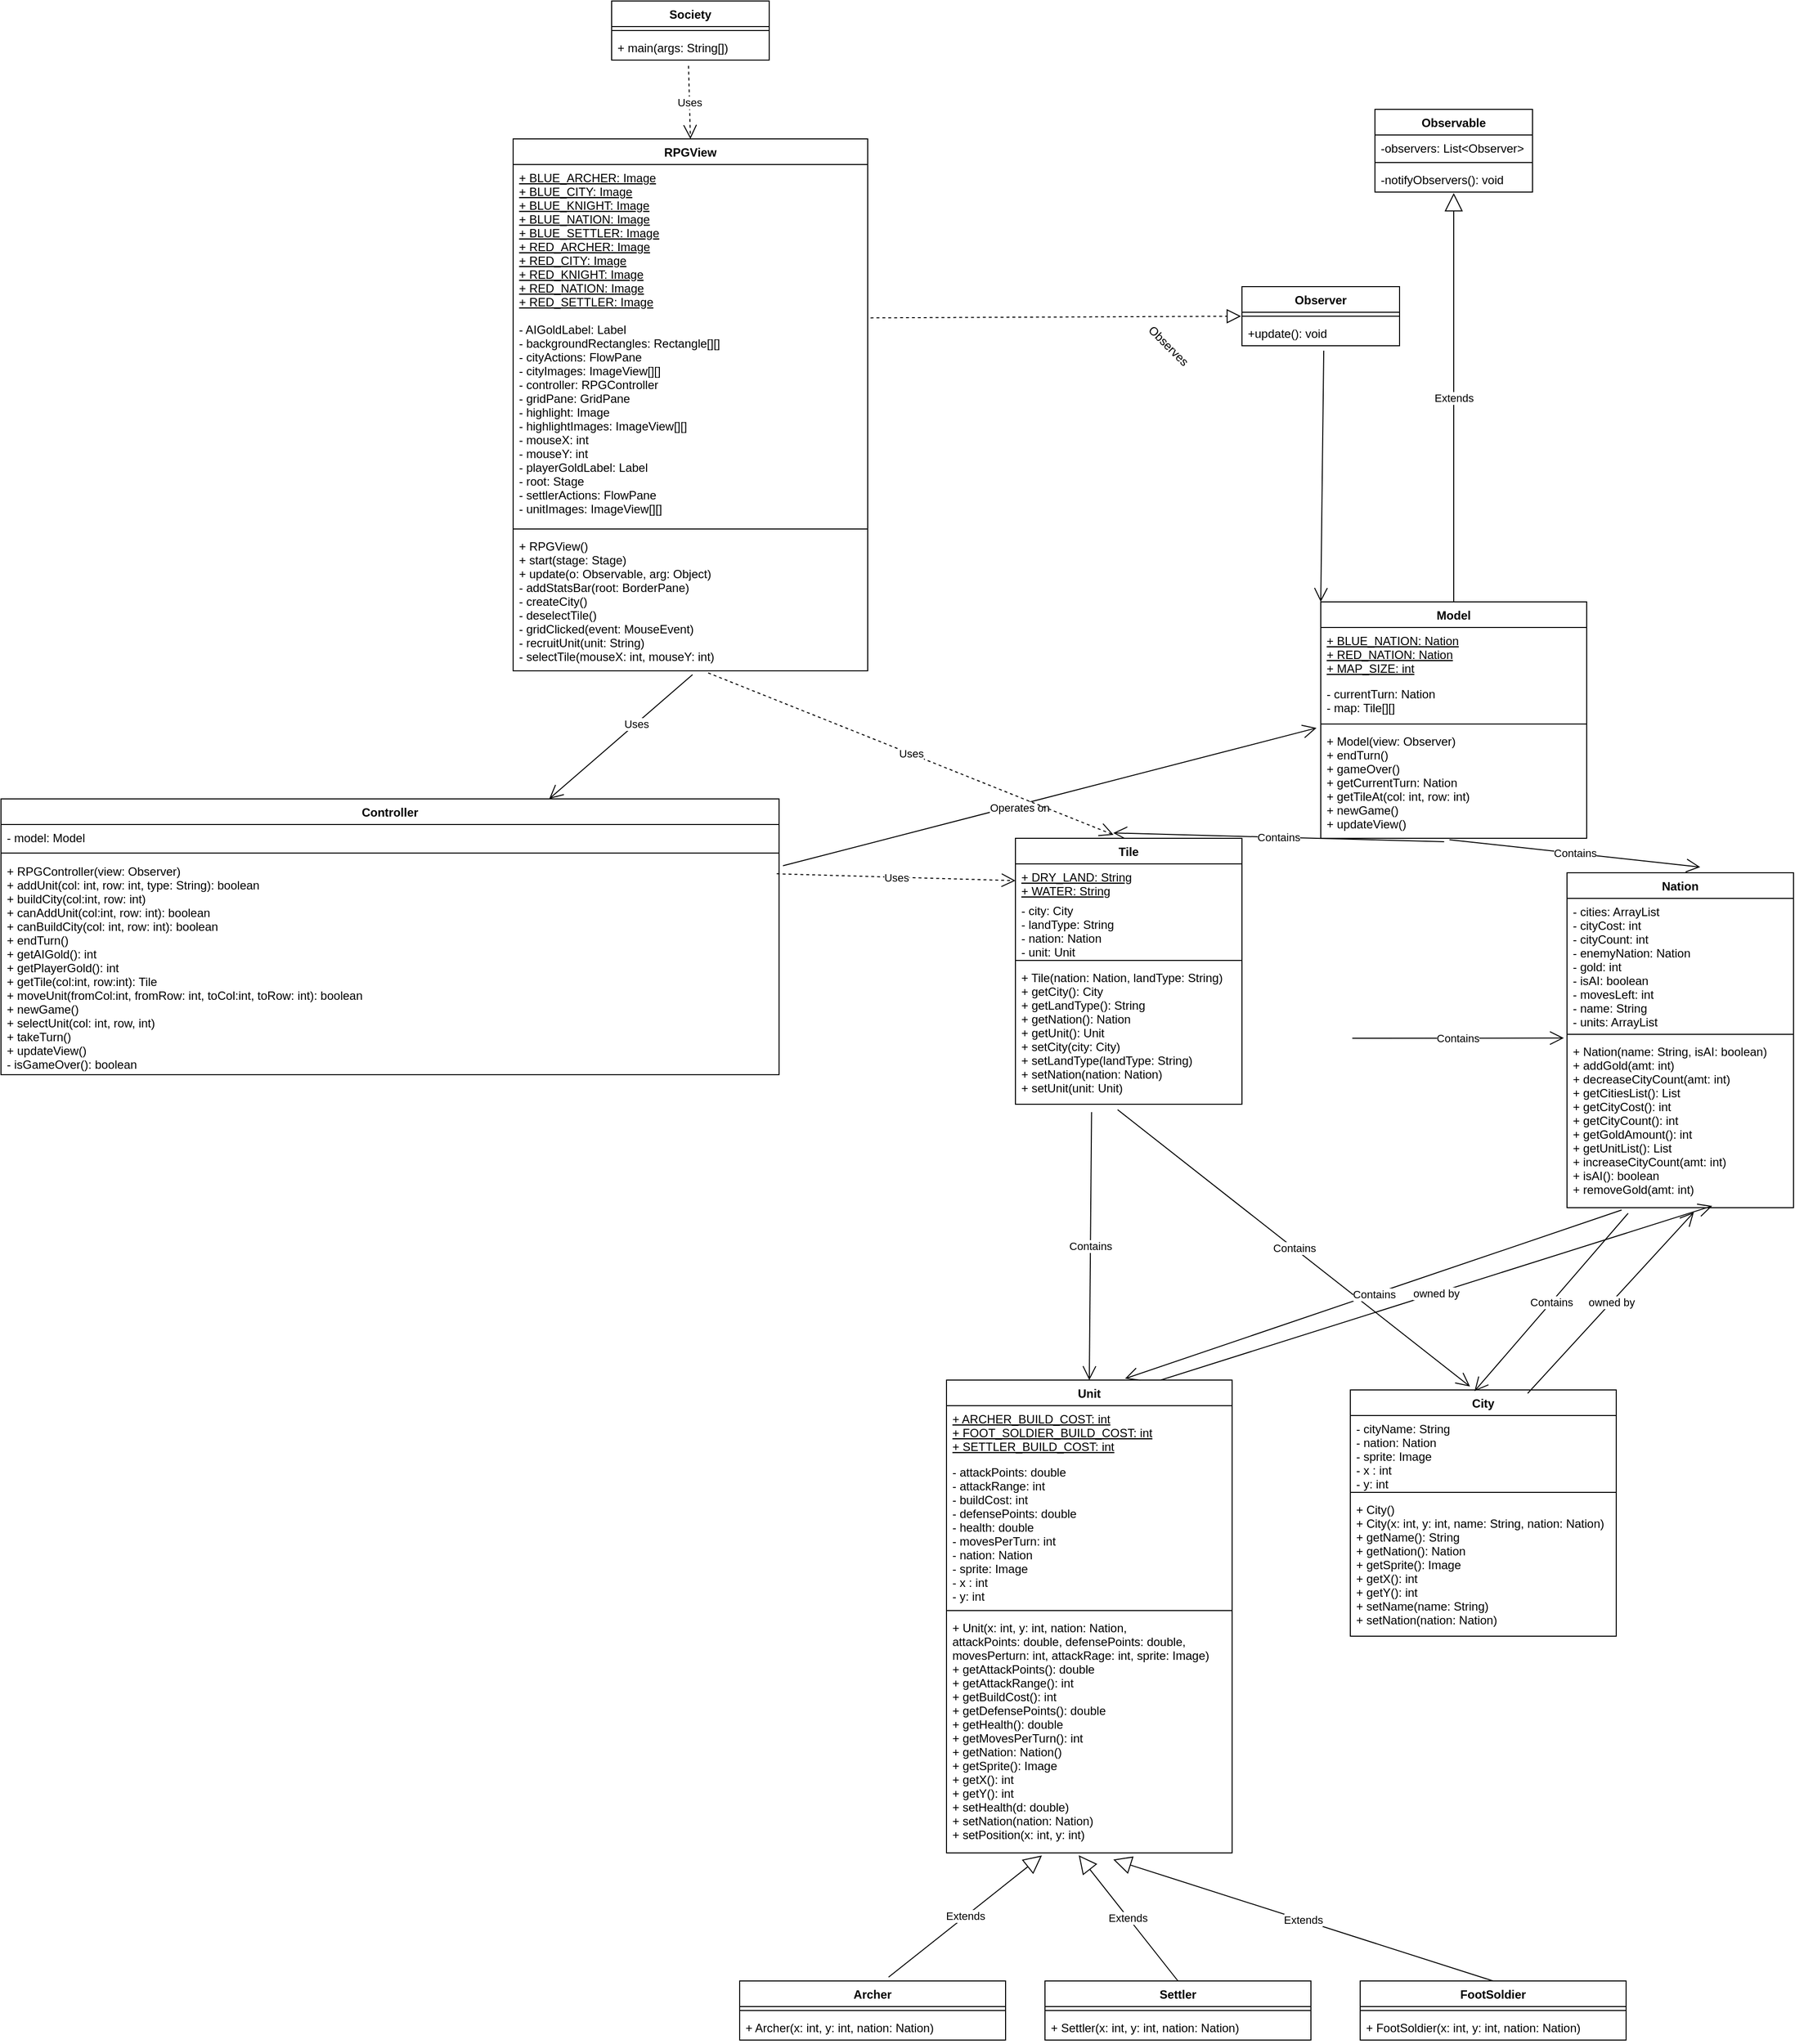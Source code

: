 <mxfile version="14.6.10" type="device"><diagram id="VY-Y3HeXLUo7Mwaibiqn" name="Page-1"><mxGraphModel dx="2128" dy="548" grid="1" gridSize="10" guides="1" tooltips="1" connect="1" arrows="1" fold="1" page="1" pageScale="1" pageWidth="850" pageHeight="1100" math="0" shadow="0"><root><mxCell id="0"/><mxCell id="1" parent="0"/><mxCell id="vVn2Z1NEhVtVBiJqzR3T-21" value="Society" style="swimlane;fontStyle=1;align=center;verticalAlign=top;childLayout=stackLayout;horizontal=1;startSize=26;horizontalStack=0;resizeParent=1;resizeParentMax=0;resizeLast=0;collapsible=1;marginBottom=0;" parent="1" vertex="1"><mxGeometry x="360" y="30" width="160" height="60" as="geometry"/></mxCell><mxCell id="vVn2Z1NEhVtVBiJqzR3T-23" value="" style="line;strokeWidth=1;fillColor=none;align=left;verticalAlign=middle;spacingTop=-1;spacingLeft=3;spacingRight=3;rotatable=0;labelPosition=right;points=[];portConstraint=eastwest;" parent="vVn2Z1NEhVtVBiJqzR3T-21" vertex="1"><mxGeometry y="26" width="160" height="8" as="geometry"/></mxCell><mxCell id="vVn2Z1NEhVtVBiJqzR3T-19" value="+ main(args: String[])" style="text;strokeColor=none;fillColor=none;align=left;verticalAlign=top;spacingLeft=4;spacingRight=4;overflow=hidden;rotatable=0;points=[[0,0.5],[1,0.5]];portConstraint=eastwest;" parent="vVn2Z1NEhVtVBiJqzR3T-21" vertex="1"><mxGeometry y="34" width="160" height="26" as="geometry"/></mxCell><mxCell id="vVn2Z1NEhVtVBiJqzR3T-25" value="RPGView" style="swimlane;fontStyle=1;align=center;verticalAlign=top;childLayout=stackLayout;horizontal=1;startSize=26;horizontalStack=0;resizeParent=1;resizeParentMax=0;resizeLast=0;collapsible=1;marginBottom=0;" parent="1" vertex="1"><mxGeometry x="260" y="170" width="360" height="540" as="geometry"/></mxCell><mxCell id="vVn2Z1NEhVtVBiJqzR3T-26" value="+ BLUE_ARCHER: Image&#10;+ BLUE_CITY: Image&#10;+ BLUE_KNIGHT: Image&#10;+ BLUE_NATION: Image&#10;+ BLUE_SETTLER: Image&#10;+ RED_ARCHER: Image&#10;+ RED_CITY: Image&#10;+ RED_KNIGHT: Image&#10;+ RED_NATION: Image&#10;+ RED_SETTLER: Image" style="text;strokeColor=none;fillColor=none;align=left;verticalAlign=top;spacingLeft=4;spacingRight=4;overflow=hidden;rotatable=0;points=[[0,0.5],[1,0.5]];portConstraint=eastwest;fontStyle=4" parent="vVn2Z1NEhVtVBiJqzR3T-25" vertex="1"><mxGeometry y="26" width="360" height="154" as="geometry"/></mxCell><mxCell id="8jWQZpdzg67HfhV9qsom-1" value="- AIGoldLabel: Label&#10;- backgroundRectangles: Rectangle[][]&#10;- cityActions: FlowPane&#10;- cityImages: ImageView[][]&#10;- controller: RPGController&#10;- gridPane: GridPane&#10;- highlight: Image&#10;- highlightImages: ImageView[][]&#10;- mouseX: int&#10;- mouseY: int&#10;- playerGoldLabel: Label&#10;- root: Stage&#10;- settlerActions: FlowPane&#10;- unitImages: ImageView[][]" style="text;strokeColor=none;fillColor=none;align=left;verticalAlign=top;spacingLeft=4;spacingRight=4;overflow=hidden;rotatable=0;points=[[0,0.5],[1,0.5]];portConstraint=eastwest;fontStyle=0" parent="vVn2Z1NEhVtVBiJqzR3T-25" vertex="1"><mxGeometry y="180" width="360" height="212" as="geometry"/></mxCell><mxCell id="vVn2Z1NEhVtVBiJqzR3T-27" value="" style="line;strokeWidth=1;fillColor=none;align=left;verticalAlign=middle;spacingTop=-1;spacingLeft=3;spacingRight=3;rotatable=0;labelPosition=right;points=[];portConstraint=eastwest;" parent="vVn2Z1NEhVtVBiJqzR3T-25" vertex="1"><mxGeometry y="392" width="360" height="8" as="geometry"/></mxCell><mxCell id="vVn2Z1NEhVtVBiJqzR3T-28" value="+ RPGView()&#10;+ start(stage: Stage)&#10;+ update(o: Observable, arg: Object)&#10;- addStatsBar(root: BorderPane)&#10;- createCity()&#10;- deselectTile()&#10;- gridClicked(event: MouseEvent)&#10;- recruitUnit(unit: String)&#10;- selectTile(mouseX: int, mouseY: int)&#10; " style="text;strokeColor=none;fillColor=none;align=left;verticalAlign=top;spacingLeft=4;spacingRight=4;overflow=hidden;rotatable=0;points=[[0,0.5],[1,0.5]];portConstraint=eastwest;" parent="vVn2Z1NEhVtVBiJqzR3T-25" vertex="1"><mxGeometry y="400" width="360" height="140" as="geometry"/></mxCell><mxCell id="vVn2Z1NEhVtVBiJqzR3T-29" value="Uses" style="endArrow=open;endSize=12;dashed=1;html=1;entryX=0.5;entryY=0;entryDx=0;entryDy=0;exitX=0.488;exitY=1.223;exitDx=0;exitDy=0;exitPerimeter=0;" parent="1" source="vVn2Z1NEhVtVBiJqzR3T-19" target="vVn2Z1NEhVtVBiJqzR3T-25" edge="1"><mxGeometry width="160" relative="1" as="geometry"><mxPoint x="300" y="130" as="sourcePoint"/><mxPoint x="460" y="130" as="targetPoint"/></mxGeometry></mxCell><mxCell id="vVn2Z1NEhVtVBiJqzR3T-30" value="Controller" style="swimlane;fontStyle=1;align=center;verticalAlign=top;childLayout=stackLayout;horizontal=1;startSize=26;horizontalStack=0;resizeParent=1;resizeParentMax=0;resizeLast=0;collapsible=1;marginBottom=0;" parent="1" vertex="1"><mxGeometry x="-260" y="840" width="790" height="280" as="geometry"/></mxCell><mxCell id="vVn2Z1NEhVtVBiJqzR3T-31" value="- model: Model" style="text;strokeColor=none;fillColor=none;align=left;verticalAlign=top;spacingLeft=4;spacingRight=4;overflow=hidden;rotatable=0;points=[[0,0.5],[1,0.5]];portConstraint=eastwest;" parent="vVn2Z1NEhVtVBiJqzR3T-30" vertex="1"><mxGeometry y="26" width="790" height="24" as="geometry"/></mxCell><mxCell id="vVn2Z1NEhVtVBiJqzR3T-32" value="" style="line;strokeWidth=1;fillColor=none;align=left;verticalAlign=middle;spacingTop=-1;spacingLeft=3;spacingRight=3;rotatable=0;labelPosition=right;points=[];portConstraint=eastwest;" parent="vVn2Z1NEhVtVBiJqzR3T-30" vertex="1"><mxGeometry y="50" width="790" height="10" as="geometry"/></mxCell><mxCell id="vVn2Z1NEhVtVBiJqzR3T-33" value="+ RPGController(view: Observer)&#10;+ addUnit(col: int, row: int, type: String): boolean&#10;+ buildCity(col:int, row: int)&#10;+ canAddUnit(col:int, row: int): boolean&#10;+ canBuildCity(col: int, row: int): boolean&#10;+ endTurn()&#10;+ getAIGold(): int&#10;+ getPlayerGold(): int&#10;+ getTile(col:int, row:int): Tile&#10;+ moveUnit(fromCol:int, fromRow: int, toCol:int, toRow: int): boolean&#10;+ newGame()&#10;+ selectUnit(col: int, row, int)&#10;+ takeTurn()&#10;+ updateView()&#10;- isGameOver(): boolean" style="text;strokeColor=none;fillColor=none;align=left;verticalAlign=top;spacingLeft=4;spacingRight=4;overflow=hidden;rotatable=0;points=[[0,0.5],[1,0.5]];portConstraint=eastwest;" parent="vVn2Z1NEhVtVBiJqzR3T-30" vertex="1"><mxGeometry y="60" width="790" height="220" as="geometry"/></mxCell><mxCell id="vVn2Z1NEhVtVBiJqzR3T-34" value="" style="endArrow=open;endFill=1;endSize=12;html=1;exitX=0.506;exitY=1.028;exitDx=0;exitDy=0;exitPerimeter=0;" parent="1" source="vVn2Z1NEhVtVBiJqzR3T-28" target="vVn2Z1NEhVtVBiJqzR3T-30" edge="1"><mxGeometry width="160" relative="1" as="geometry"><mxPoint x="460" y="580" as="sourcePoint"/><mxPoint x="620" y="580" as="targetPoint"/></mxGeometry></mxCell><mxCell id="vVn2Z1NEhVtVBiJqzR3T-59" value="Uses" style="edgeLabel;html=1;align=center;verticalAlign=middle;resizable=0;points=[];" parent="vVn2Z1NEhVtVBiJqzR3T-34" vertex="1" connectable="0"><mxGeometry x="-0.21" relative="1" as="geometry"><mxPoint as="offset"/></mxGeometry></mxCell><mxCell id="vVn2Z1NEhVtVBiJqzR3T-35" value="Model" style="swimlane;fontStyle=1;align=center;verticalAlign=top;childLayout=stackLayout;horizontal=1;startSize=26;horizontalStack=0;resizeParent=1;resizeParentMax=0;resizeLast=0;collapsible=1;marginBottom=0;" parent="1" vertex="1"><mxGeometry x="1080" y="640" width="270" height="240" as="geometry"/></mxCell><mxCell id="vVn2Z1NEhVtVBiJqzR3T-36" value="+ BLUE_NATION: Nation&#10;+ RED_NATION: Nation&#10;+ MAP_SIZE: int" style="text;strokeColor=none;fillColor=none;align=left;verticalAlign=top;spacingLeft=4;spacingRight=4;overflow=hidden;rotatable=0;points=[[0,0.5],[1,0.5]];portConstraint=eastwest;fontStyle=4" parent="vVn2Z1NEhVtVBiJqzR3T-35" vertex="1"><mxGeometry y="26" width="270" height="54" as="geometry"/></mxCell><mxCell id="vVn2Z1NEhVtVBiJqzR3T-48" value="- currentTurn: Nation&#10;- map: Tile[][]&#10;" style="text;strokeColor=none;fillColor=none;align=left;verticalAlign=top;spacingLeft=4;spacingRight=4;overflow=hidden;rotatable=0;points=[[0,0.5],[1,0.5]];portConstraint=eastwest;" parent="vVn2Z1NEhVtVBiJqzR3T-35" vertex="1"><mxGeometry y="80" width="270" height="40" as="geometry"/></mxCell><mxCell id="vVn2Z1NEhVtVBiJqzR3T-37" value="" style="line;strokeWidth=1;fillColor=none;align=left;verticalAlign=middle;spacingTop=-1;spacingLeft=3;spacingRight=3;rotatable=0;labelPosition=right;points=[];portConstraint=eastwest;" parent="vVn2Z1NEhVtVBiJqzR3T-35" vertex="1"><mxGeometry y="120" width="270" height="8" as="geometry"/></mxCell><mxCell id="vVn2Z1NEhVtVBiJqzR3T-38" value="+ Model(view: Observer)&#10;+ endTurn()&#10;+ gameOver()&#10;+ getCurrentTurn: Nation&#10;+ getTileAt(col: int, row: int)&#10;+ newGame()&#10;+ updateView()" style="text;strokeColor=none;fillColor=none;align=left;verticalAlign=top;spacingLeft=4;spacingRight=4;overflow=hidden;rotatable=0;points=[[0,0.5],[1,0.5]];portConstraint=eastwest;" parent="vVn2Z1NEhVtVBiJqzR3T-35" vertex="1"><mxGeometry y="128" width="270" height="112" as="geometry"/></mxCell><mxCell id="vVn2Z1NEhVtVBiJqzR3T-39" value="" style="endArrow=open;endFill=1;endSize=12;html=1;entryX=-0.016;entryY=0;entryDx=0;entryDy=0;entryPerimeter=0;exitX=1.005;exitY=0.036;exitDx=0;exitDy=0;exitPerimeter=0;" parent="1" source="vVn2Z1NEhVtVBiJqzR3T-33" target="vVn2Z1NEhVtVBiJqzR3T-38" edge="1"><mxGeometry width="160" relative="1" as="geometry"><mxPoint x="820" y="770" as="sourcePoint"/><mxPoint x="980" y="770" as="targetPoint"/></mxGeometry></mxCell><mxCell id="vVn2Z1NEhVtVBiJqzR3T-58" value="Operates on" style="edgeLabel;html=1;align=center;verticalAlign=middle;resizable=0;points=[];" parent="vVn2Z1NEhVtVBiJqzR3T-39" vertex="1" connectable="0"><mxGeometry x="-0.118" y="-3" relative="1" as="geometry"><mxPoint as="offset"/></mxGeometry></mxCell><mxCell id="vVn2Z1NEhVtVBiJqzR3T-54" value="Contains" style="endArrow=open;endFill=1;endSize=12;html=1;exitX=0.464;exitY=1.031;exitDx=0;exitDy=0;exitPerimeter=0;entryX=0.432;entryY=-0.02;entryDx=0;entryDy=0;entryPerimeter=0;" parent="1" source="vVn2Z1NEhVtVBiJqzR3T-38" target="8jWQZpdzg67HfhV9qsom-2" edge="1"><mxGeometry width="160" relative="1" as="geometry"><mxPoint x="1220" y="630" as="sourcePoint"/><mxPoint x="1440" y="680" as="targetPoint"/></mxGeometry></mxCell><mxCell id="shyHskKzlBF27Y2ic1vk-1" value="Extends" style="endArrow=block;endSize=16;endFill=0;html=1;entryX=0.5;entryY=1.038;entryDx=0;entryDy=0;entryPerimeter=0;exitX=0.5;exitY=0;exitDx=0;exitDy=0;" parent="1" source="vVn2Z1NEhVtVBiJqzR3T-35" target="shyHskKzlBF27Y2ic1vk-13" edge="1"><mxGeometry width="160" relative="1" as="geometry"><mxPoint x="620" y="240" as="sourcePoint"/><mxPoint x="840" y="255" as="targetPoint"/><Array as="points"/></mxGeometry></mxCell><mxCell id="shyHskKzlBF27Y2ic1vk-10" value="Observable" style="swimlane;fontStyle=1;align=center;verticalAlign=top;childLayout=stackLayout;horizontal=1;startSize=26;horizontalStack=0;resizeParent=1;resizeParentMax=0;resizeLast=0;collapsible=1;marginBottom=0;" parent="1" vertex="1"><mxGeometry x="1135" y="140" width="160" height="84" as="geometry"/></mxCell><mxCell id="shyHskKzlBF27Y2ic1vk-11" value="-observers: List&lt;Observer&gt;" style="text;strokeColor=none;fillColor=none;align=left;verticalAlign=top;spacingLeft=4;spacingRight=4;overflow=hidden;rotatable=0;points=[[0,0.5],[1,0.5]];portConstraint=eastwest;" parent="shyHskKzlBF27Y2ic1vk-10" vertex="1"><mxGeometry y="26" width="160" height="24" as="geometry"/></mxCell><mxCell id="shyHskKzlBF27Y2ic1vk-12" value="" style="line;strokeWidth=1;fillColor=none;align=left;verticalAlign=middle;spacingTop=-1;spacingLeft=3;spacingRight=3;rotatable=0;labelPosition=right;points=[];portConstraint=eastwest;" parent="shyHskKzlBF27Y2ic1vk-10" vertex="1"><mxGeometry y="50" width="160" height="8" as="geometry"/></mxCell><mxCell id="shyHskKzlBF27Y2ic1vk-13" value="-notifyObservers(): void&#10;" style="text;strokeColor=none;fillColor=none;align=left;verticalAlign=top;spacingLeft=4;spacingRight=4;overflow=hidden;rotatable=0;points=[[0,0.5],[1,0.5]];portConstraint=eastwest;" parent="shyHskKzlBF27Y2ic1vk-10" vertex="1"><mxGeometry y="58" width="160" height="26" as="geometry"/></mxCell><mxCell id="shyHskKzlBF27Y2ic1vk-14" value="" style="endArrow=block;dashed=1;endFill=0;endSize=12;html=1;exitX=1.008;exitY=1.011;exitDx=0;exitDy=0;exitPerimeter=0;entryX=-0.006;entryY=-0.154;entryDx=0;entryDy=0;entryPerimeter=0;" parent="1" source="vVn2Z1NEhVtVBiJqzR3T-26" target="shyHskKzlBF27Y2ic1vk-18" edge="1"><mxGeometry width="160" relative="1" as="geometry"><mxPoint x="650" y="280" as="sourcePoint"/><mxPoint x="750" y="150" as="targetPoint"/></mxGeometry></mxCell><mxCell id="shyHskKzlBF27Y2ic1vk-15" value="Observer" style="swimlane;fontStyle=1;align=center;verticalAlign=top;childLayout=stackLayout;horizontal=1;startSize=26;horizontalStack=0;resizeParent=1;resizeParentMax=0;resizeLast=0;collapsible=1;marginBottom=0;" parent="1" vertex="1"><mxGeometry x="1000" y="320" width="160" height="60" as="geometry"/></mxCell><mxCell id="shyHskKzlBF27Y2ic1vk-17" value="" style="line;strokeWidth=1;fillColor=none;align=left;verticalAlign=middle;spacingTop=-1;spacingLeft=3;spacingRight=3;rotatable=0;labelPosition=right;points=[];portConstraint=eastwest;" parent="shyHskKzlBF27Y2ic1vk-15" vertex="1"><mxGeometry y="26" width="160" height="8" as="geometry"/></mxCell><mxCell id="shyHskKzlBF27Y2ic1vk-18" value="+update(): void" style="text;strokeColor=none;fillColor=none;align=left;verticalAlign=top;spacingLeft=4;spacingRight=4;overflow=hidden;rotatable=0;points=[[0,0.5],[1,0.5]];portConstraint=eastwest;" parent="shyHskKzlBF27Y2ic1vk-15" vertex="1"><mxGeometry y="34" width="160" height="26" as="geometry"/></mxCell><mxCell id="shyHskKzlBF27Y2ic1vk-20" value="" style="endArrow=open;endFill=1;endSize=12;html=1;exitX=0.519;exitY=1.192;exitDx=0;exitDy=0;exitPerimeter=0;entryX=0;entryY=0;entryDx=0;entryDy=0;" parent="1" source="shyHskKzlBF27Y2ic1vk-18" target="vVn2Z1NEhVtVBiJqzR3T-35" edge="1"><mxGeometry width="160" relative="1" as="geometry"><mxPoint x="780" y="370" as="sourcePoint"/><mxPoint x="940" y="370" as="targetPoint"/></mxGeometry></mxCell><mxCell id="shyHskKzlBF27Y2ic1vk-21" value="Observes" style="text;html=1;align=center;verticalAlign=middle;resizable=0;points=[];autosize=1;strokeColor=none;rotation=45;" parent="1" vertex="1"><mxGeometry x="890" y="370" width="70" height="20" as="geometry"/></mxCell><mxCell id="8jWQZpdzg67HfhV9qsom-2" value="Tile" style="swimlane;fontStyle=1;align=center;verticalAlign=top;childLayout=stackLayout;horizontal=1;startSize=26;horizontalStack=0;resizeParent=1;resizeParentMax=0;resizeLast=0;collapsible=1;marginBottom=0;" parent="1" vertex="1"><mxGeometry x="770" y="880" width="230" height="270" as="geometry"/></mxCell><mxCell id="8jWQZpdzg67HfhV9qsom-3" value="+ DRY_LAND: String&#10;+ WATER: String" style="text;strokeColor=none;fillColor=none;align=left;verticalAlign=top;spacingLeft=4;spacingRight=4;overflow=hidden;rotatable=0;points=[[0,0.5],[1,0.5]];portConstraint=eastwest;fontStyle=4" parent="8jWQZpdzg67HfhV9qsom-2" vertex="1"><mxGeometry y="26" width="230" height="34" as="geometry"/></mxCell><mxCell id="8jWQZpdzg67HfhV9qsom-4" value="- city: City&#10;- landType: String&#10;- nation: Nation&#10;- unit: Unit" style="text;strokeColor=none;fillColor=none;align=left;verticalAlign=top;spacingLeft=4;spacingRight=4;overflow=hidden;rotatable=0;points=[[0,0.5],[1,0.5]];portConstraint=eastwest;" parent="8jWQZpdzg67HfhV9qsom-2" vertex="1"><mxGeometry y="60" width="230" height="60" as="geometry"/></mxCell><mxCell id="8jWQZpdzg67HfhV9qsom-5" value="" style="line;strokeWidth=1;fillColor=none;align=left;verticalAlign=middle;spacingTop=-1;spacingLeft=3;spacingRight=3;rotatable=0;labelPosition=right;points=[];portConstraint=eastwest;" parent="8jWQZpdzg67HfhV9qsom-2" vertex="1"><mxGeometry y="120" width="230" height="8" as="geometry"/></mxCell><mxCell id="8jWQZpdzg67HfhV9qsom-6" value="+ Tile(nation: Nation, landType: String)&#10;+ getCity(): City&#10;+ getLandType(): String&#10;+ getNation(): Nation&#10;+ getUnit(): Unit&#10;+ setCity(city: City)&#10;+ setLandType(landType: String)&#10;+ setNation(nation: Nation)&#10;+ setUnit(unit: Unit)" style="text;strokeColor=none;fillColor=none;align=left;verticalAlign=top;spacingLeft=4;spacingRight=4;overflow=hidden;rotatable=0;points=[[0,0.5],[1,0.5]];portConstraint=eastwest;" parent="8jWQZpdzg67HfhV9qsom-2" vertex="1"><mxGeometry y="128" width="230" height="142" as="geometry"/></mxCell><mxCell id="8jWQZpdzg67HfhV9qsom-7" value="Nation" style="swimlane;fontStyle=1;align=center;verticalAlign=top;childLayout=stackLayout;horizontal=1;startSize=26;horizontalStack=0;resizeParent=1;resizeParentMax=0;resizeLast=0;collapsible=1;marginBottom=0;" parent="1" vertex="1"><mxGeometry x="1330" y="915" width="230" height="340" as="geometry"/></mxCell><mxCell id="8jWQZpdzg67HfhV9qsom-9" value="- cities: ArrayList&#10;- cityCost: int&#10;- cityCount: int&#10;- enemyNation: Nation&#10;- gold: int&#10;- isAI: boolean&#10;- movesLeft: int&#10;- name: String&#10;- units: ArrayList" style="text;strokeColor=none;fillColor=none;align=left;verticalAlign=top;spacingLeft=4;spacingRight=4;overflow=hidden;rotatable=0;points=[[0,0.5],[1,0.5]];portConstraint=eastwest;" parent="8jWQZpdzg67HfhV9qsom-7" vertex="1"><mxGeometry y="26" width="230" height="134" as="geometry"/></mxCell><mxCell id="8jWQZpdzg67HfhV9qsom-10" value="" style="line;strokeWidth=1;fillColor=none;align=left;verticalAlign=middle;spacingTop=-1;spacingLeft=3;spacingRight=3;rotatable=0;labelPosition=right;points=[];portConstraint=eastwest;" parent="8jWQZpdzg67HfhV9qsom-7" vertex="1"><mxGeometry y="160" width="230" height="8" as="geometry"/></mxCell><mxCell id="8jWQZpdzg67HfhV9qsom-11" value="+ Nation(name: String, isAI: boolean)&#10;+ addGold(amt: int)&#10;+ decreaseCityCount(amt: int)&#10;+ getCitiesList(): List&#10;+ getCityCost(): int&#10;+ getCityCount(): int&#10;+ getGoldAmount(): int&#10;+ getUnitList(): List&#10;+ increaseCityCount(amt: int)&#10;+ isAI(): boolean&#10;+ removeGold(amt: int)" style="text;strokeColor=none;fillColor=none;align=left;verticalAlign=top;spacingLeft=4;spacingRight=4;overflow=hidden;rotatable=0;points=[[0,0.5],[1,0.5]];portConstraint=eastwest;" parent="8jWQZpdzg67HfhV9qsom-7" vertex="1"><mxGeometry y="168" width="230" height="172" as="geometry"/></mxCell><mxCell id="8jWQZpdzg67HfhV9qsom-12" value="Contains" style="endArrow=open;endFill=1;endSize=12;html=1;entryX=-0.014;entryY=1.058;entryDx=0;entryDy=0;entryPerimeter=0;" parent="1" target="8jWQZpdzg67HfhV9qsom-9" edge="1"><mxGeometry width="160" relative="1" as="geometry"><mxPoint x="1112" y="1083" as="sourcePoint"/><mxPoint x="1139.36" y="954.6" as="targetPoint"/></mxGeometry></mxCell><mxCell id="8jWQZpdzg67HfhV9qsom-13" value="Contains" style="endArrow=open;endFill=1;endSize=12;html=1;exitX=0.484;exitY=1.013;exitDx=0;exitDy=0;exitPerimeter=0;entryX=0.588;entryY=-0.017;entryDx=0;entryDy=0;entryPerimeter=0;" parent="1" source="vVn2Z1NEhVtVBiJqzR3T-38" target="8jWQZpdzg67HfhV9qsom-7" edge="1"><mxGeometry width="160" relative="1" as="geometry"><mxPoint x="1260" y="922.04" as="sourcePoint"/><mxPoint x="1374.71" y="920" as="targetPoint"/></mxGeometry></mxCell><mxCell id="8jWQZpdzg67HfhV9qsom-14" value="City" style="swimlane;fontStyle=1;align=center;verticalAlign=top;childLayout=stackLayout;horizontal=1;startSize=26;horizontalStack=0;resizeParent=1;resizeParentMax=0;resizeLast=0;collapsible=1;marginBottom=0;" parent="1" vertex="1"><mxGeometry x="1110" y="1440" width="270" height="250" as="geometry"/></mxCell><mxCell id="8jWQZpdzg67HfhV9qsom-16" value="- cityName: String&#10;- nation: Nation&#10;- sprite: Image&#10;- x : int&#10;- y: int " style="text;strokeColor=none;fillColor=none;align=left;verticalAlign=top;spacingLeft=4;spacingRight=4;overflow=hidden;rotatable=0;points=[[0,0.5],[1,0.5]];portConstraint=eastwest;" parent="8jWQZpdzg67HfhV9qsom-14" vertex="1"><mxGeometry y="26" width="270" height="74" as="geometry"/></mxCell><mxCell id="8jWQZpdzg67HfhV9qsom-17" value="" style="line;strokeWidth=1;fillColor=none;align=left;verticalAlign=middle;spacingTop=-1;spacingLeft=3;spacingRight=3;rotatable=0;labelPosition=right;points=[];portConstraint=eastwest;" parent="8jWQZpdzg67HfhV9qsom-14" vertex="1"><mxGeometry y="100" width="270" height="8" as="geometry"/></mxCell><mxCell id="8jWQZpdzg67HfhV9qsom-18" value="+ City()&#10;+ City(x: int, y: int, name: String, nation: Nation)&#10;+ getName(): String&#10;+ getNation(): Nation&#10;+ getSprite(): Image&#10;+ getX(): int&#10;+ getY(): int&#10;+ setName(name: String)&#10;+ setNation(nation: Nation)" style="text;strokeColor=none;fillColor=none;align=left;verticalAlign=top;spacingLeft=4;spacingRight=4;overflow=hidden;rotatable=0;points=[[0,0.5],[1,0.5]];portConstraint=eastwest;" parent="8jWQZpdzg67HfhV9qsom-14" vertex="1"><mxGeometry y="108" width="270" height="142" as="geometry"/></mxCell><mxCell id="8jWQZpdzg67HfhV9qsom-19" value="Contains" style="endArrow=open;endFill=1;endSize=12;html=1;entryX=0.45;entryY=-0.014;entryDx=0;entryDy=0;entryPerimeter=0;exitX=0.451;exitY=1.039;exitDx=0;exitDy=0;exitPerimeter=0;" parent="1" source="8jWQZpdzg67HfhV9qsom-6" target="8jWQZpdzg67HfhV9qsom-14" edge="1"><mxGeometry width="160" relative="1" as="geometry"><mxPoint x="1000" y="1260.23" as="sourcePoint"/><mxPoint x="1214.78" y="1260.002" as="targetPoint"/></mxGeometry></mxCell><mxCell id="8jWQZpdzg67HfhV9qsom-20" value="Contains" style="endArrow=open;endFill=1;endSize=12;html=1;entryX=0.467;entryY=0.005;entryDx=0;entryDy=0;entryPerimeter=0;exitX=0.27;exitY=1.033;exitDx=0;exitDy=0;exitPerimeter=0;" parent="1" source="8jWQZpdzg67HfhV9qsom-11" target="8jWQZpdzg67HfhV9qsom-14" edge="1"><mxGeometry width="160" relative="1" as="geometry"><mxPoint x="993.73" y="1235.538" as="sourcePoint"/><mxPoint x="1251.5" y="1416.5" as="targetPoint"/></mxGeometry></mxCell><mxCell id="8jWQZpdzg67HfhV9qsom-21" value="owned by" style="endArrow=open;endFill=1;endSize=12;html=1;entryX=0.56;entryY=1.027;entryDx=0;entryDy=0;entryPerimeter=0;exitX=0.667;exitY=0.014;exitDx=0;exitDy=0;exitPerimeter=0;" parent="1" source="8jWQZpdzg67HfhV9qsom-14" target="8jWQZpdzg67HfhV9qsom-11" edge="1"><mxGeometry width="160" relative="1" as="geometry"><mxPoint x="1464.2" y="1269.128" as="sourcePoint"/><mxPoint x="1256.09" y="1421.25" as="targetPoint"/></mxGeometry></mxCell><mxCell id="8jWQZpdzg67HfhV9qsom-22" value="Unit" style="swimlane;fontStyle=1;align=center;verticalAlign=top;childLayout=stackLayout;horizontal=1;startSize=26;horizontalStack=0;resizeParent=1;resizeParentMax=0;resizeLast=0;collapsible=1;marginBottom=0;" parent="1" vertex="1"><mxGeometry x="700" y="1430" width="290" height="480" as="geometry"/></mxCell><mxCell id="8jWQZpdzg67HfhV9qsom-26" value="+ ARCHER_BUILD_COST: int&#10;+ FOOT_SOLDIER_BUILD_COST: int&#10;+ SETTLER_BUILD_COST: int&#10;" style="text;strokeColor=none;fillColor=none;align=left;verticalAlign=top;spacingLeft=4;spacingRight=4;overflow=hidden;rotatable=0;points=[[0,0.5],[1,0.5]];portConstraint=eastwest;fontStyle=4" parent="8jWQZpdzg67HfhV9qsom-22" vertex="1"><mxGeometry y="26" width="290" height="54" as="geometry"/></mxCell><mxCell id="8jWQZpdzg67HfhV9qsom-23" value="- attackPoints: double&#10;- attackRange: int&#10;- buildCost: int&#10;- defensePoints: double&#10;- health: double&#10;- movesPerTurn: int&#10;- nation: Nation&#10;- sprite: Image&#10;- x : int&#10;- y: int" style="text;strokeColor=none;fillColor=none;align=left;verticalAlign=top;spacingLeft=4;spacingRight=4;overflow=hidden;rotatable=0;points=[[0,0.5],[1,0.5]];portConstraint=eastwest;" parent="8jWQZpdzg67HfhV9qsom-22" vertex="1"><mxGeometry y="80" width="290" height="150" as="geometry"/></mxCell><mxCell id="8jWQZpdzg67HfhV9qsom-24" value="" style="line;strokeWidth=1;fillColor=none;align=left;verticalAlign=middle;spacingTop=-1;spacingLeft=3;spacingRight=3;rotatable=0;labelPosition=right;points=[];portConstraint=eastwest;" parent="8jWQZpdzg67HfhV9qsom-22" vertex="1"><mxGeometry y="230" width="290" height="8" as="geometry"/></mxCell><mxCell id="8jWQZpdzg67HfhV9qsom-25" value="+ Unit(x: int, y: int, nation: Nation, &#10;attackPoints: double, defensePoints: double, &#10;movesPerturn: int, attackRage: int, sprite: Image)&#10;+ getAttackPoints(): double&#10;+ getAttackRange(): int&#10;+ getBuildCost(): int&#10;+ getDefensePoints(): double&#10;+ getHealth(): double&#10;+ getMovesPerTurn(): int&#10;+ getNation: Nation()&#10;+ getSprite(): Image&#10;+ getX(): int&#10;+ getY(): int&#10;+ setHealth(d: double)&#10;+ setNation(nation: Nation)&#10;+ setPosition(x: int, y: int)" style="text;strokeColor=none;fillColor=none;align=left;verticalAlign=top;spacingLeft=4;spacingRight=4;overflow=hidden;rotatable=0;points=[[0,0.5],[1,0.5]];portConstraint=eastwest;" parent="8jWQZpdzg67HfhV9qsom-22" vertex="1"><mxGeometry y="238" width="290" height="242" as="geometry"/></mxCell><mxCell id="8jWQZpdzg67HfhV9qsom-27" value="Contains" style="endArrow=open;endFill=1;endSize=12;html=1;entryX=0.5;entryY=0;entryDx=0;entryDy=0;exitX=0.336;exitY=1.056;exitDx=0;exitDy=0;exitPerimeter=0;" parent="1" source="8jWQZpdzg67HfhV9qsom-6" target="8jWQZpdzg67HfhV9qsom-22" edge="1"><mxGeometry width="160" relative="1" as="geometry"><mxPoint x="993.73" y="1235.538" as="sourcePoint"/><mxPoint x="1221.5" y="1531.5" as="targetPoint"/></mxGeometry></mxCell><mxCell id="8jWQZpdzg67HfhV9qsom-28" value="Contains" style="endArrow=open;endFill=1;endSize=12;html=1;entryX=0.625;entryY=-0.003;entryDx=0;entryDy=0;exitX=0.241;exitY=1.014;exitDx=0;exitDy=0;exitPerimeter=0;entryPerimeter=0;" parent="1" source="8jWQZpdzg67HfhV9qsom-11" target="8jWQZpdzg67HfhV9qsom-22" edge="1"><mxGeometry width="160" relative="1" as="geometry"><mxPoint x="967.28" y="1237.952" as="sourcePoint"/><mxPoint x="875" y="1350" as="targetPoint"/></mxGeometry></mxCell><mxCell id="8jWQZpdzg67HfhV9qsom-29" value="owned by" style="endArrow=open;endFill=1;endSize=12;html=1;entryX=0.641;entryY=0.99;entryDx=0;entryDy=0;exitX=0.75;exitY=0;exitDx=0;exitDy=0;entryPerimeter=0;" parent="1" source="8jWQZpdzg67HfhV9qsom-22" target="8jWQZpdzg67HfhV9qsom-11" edge="1"><mxGeometry width="160" relative="1" as="geometry"><mxPoint x="1395.43" y="1267.408" as="sourcePoint"/><mxPoint x="811.25" y="1378.56" as="targetPoint"/></mxGeometry></mxCell><mxCell id="8jWQZpdzg67HfhV9qsom-32" value="Archer" style="swimlane;fontStyle=1;align=center;verticalAlign=top;childLayout=stackLayout;horizontal=1;startSize=26;horizontalStack=0;resizeParent=1;resizeParentMax=0;resizeLast=0;collapsible=1;marginBottom=0;" parent="1" vertex="1"><mxGeometry x="490" y="2040" width="270" height="60" as="geometry"/></mxCell><mxCell id="8jWQZpdzg67HfhV9qsom-34" value="" style="line;strokeWidth=1;fillColor=none;align=left;verticalAlign=middle;spacingTop=-1;spacingLeft=3;spacingRight=3;rotatable=0;labelPosition=right;points=[];portConstraint=eastwest;" parent="8jWQZpdzg67HfhV9qsom-32" vertex="1"><mxGeometry y="26" width="270" height="8" as="geometry"/></mxCell><mxCell id="8jWQZpdzg67HfhV9qsom-35" value="+ Archer(x: int, y: int, nation: Nation)" style="text;strokeColor=none;fillColor=none;align=left;verticalAlign=top;spacingLeft=4;spacingRight=4;overflow=hidden;rotatable=0;points=[[0,0.5],[1,0.5]];portConstraint=eastwest;" parent="8jWQZpdzg67HfhV9qsom-32" vertex="1"><mxGeometry y="34" width="270" height="26" as="geometry"/></mxCell><mxCell id="8jWQZpdzg67HfhV9qsom-36" value="FootSoldier" style="swimlane;fontStyle=1;align=center;verticalAlign=top;childLayout=stackLayout;horizontal=1;startSize=26;horizontalStack=0;resizeParent=1;resizeParentMax=0;resizeLast=0;collapsible=1;marginBottom=0;" parent="1" vertex="1"><mxGeometry x="1120" y="2040" width="270" height="60" as="geometry"/></mxCell><mxCell id="8jWQZpdzg67HfhV9qsom-37" value="" style="line;strokeWidth=1;fillColor=none;align=left;verticalAlign=middle;spacingTop=-1;spacingLeft=3;spacingRight=3;rotatable=0;labelPosition=right;points=[];portConstraint=eastwest;" parent="8jWQZpdzg67HfhV9qsom-36" vertex="1"><mxGeometry y="26" width="270" height="8" as="geometry"/></mxCell><mxCell id="8jWQZpdzg67HfhV9qsom-38" value="+ FootSoldier(x: int, y: int, nation: Nation)" style="text;strokeColor=none;fillColor=none;align=left;verticalAlign=top;spacingLeft=4;spacingRight=4;overflow=hidden;rotatable=0;points=[[0,0.5],[1,0.5]];portConstraint=eastwest;" parent="8jWQZpdzg67HfhV9qsom-36" vertex="1"><mxGeometry y="34" width="270" height="26" as="geometry"/></mxCell><mxCell id="8jWQZpdzg67HfhV9qsom-39" value="Settler" style="swimlane;fontStyle=1;align=center;verticalAlign=top;childLayout=stackLayout;horizontal=1;startSize=26;horizontalStack=0;resizeParent=1;resizeParentMax=0;resizeLast=0;collapsible=1;marginBottom=0;" parent="1" vertex="1"><mxGeometry x="800" y="2040" width="270" height="60" as="geometry"/></mxCell><mxCell id="8jWQZpdzg67HfhV9qsom-40" value="" style="line;strokeWidth=1;fillColor=none;align=left;verticalAlign=middle;spacingTop=-1;spacingLeft=3;spacingRight=3;rotatable=0;labelPosition=right;points=[];portConstraint=eastwest;" parent="8jWQZpdzg67HfhV9qsom-39" vertex="1"><mxGeometry y="26" width="270" height="8" as="geometry"/></mxCell><mxCell id="8jWQZpdzg67HfhV9qsom-41" value="+ Settler(x: int, y: int, nation: Nation)" style="text;strokeColor=none;fillColor=none;align=left;verticalAlign=top;spacingLeft=4;spacingRight=4;overflow=hidden;rotatable=0;points=[[0,0.5],[1,0.5]];portConstraint=eastwest;" parent="8jWQZpdzg67HfhV9qsom-39" vertex="1"><mxGeometry y="34" width="270" height="26" as="geometry"/></mxCell><mxCell id="8jWQZpdzg67HfhV9qsom-42" value="Extends" style="endArrow=block;endSize=16;endFill=0;html=1;entryX=0.334;entryY=1.011;entryDx=0;entryDy=0;entryPerimeter=0;exitX=0.56;exitY=-0.064;exitDx=0;exitDy=0;exitPerimeter=0;" parent="1" source="8jWQZpdzg67HfhV9qsom-32" target="8jWQZpdzg67HfhV9qsom-25" edge="1"><mxGeometry width="160" relative="1" as="geometry"><mxPoint x="660.0" y="1857.01" as="sourcePoint"/><mxPoint x="660.0" y="1441.998" as="targetPoint"/><Array as="points"/></mxGeometry></mxCell><mxCell id="8jWQZpdzg67HfhV9qsom-43" value="Extends" style="endArrow=block;endSize=16;endFill=0;html=1;entryX=0.463;entryY=1.01;entryDx=0;entryDy=0;entryPerimeter=0;exitX=0.5;exitY=0;exitDx=0;exitDy=0;" parent="1" source="8jWQZpdzg67HfhV9qsom-39" target="8jWQZpdzg67HfhV9qsom-25" edge="1"><mxGeometry width="160" relative="1" as="geometry"><mxPoint x="651.2" y="2046.16" as="sourcePoint"/><mxPoint x="866.86" y="1992.662" as="targetPoint"/><Array as="points"/></mxGeometry></mxCell><mxCell id="8jWQZpdzg67HfhV9qsom-44" value="Extends" style="endArrow=block;endSize=16;endFill=0;html=1;entryX=0.584;entryY=1.028;entryDx=0;entryDy=0;entryPerimeter=0;exitX=0.5;exitY=0;exitDx=0;exitDy=0;" parent="1" source="8jWQZpdzg67HfhV9qsom-36" target="8jWQZpdzg67HfhV9qsom-25" edge="1"><mxGeometry width="160" relative="1" as="geometry"><mxPoint x="945.0" y="2050" as="sourcePoint"/><mxPoint x="904.27" y="1992.42" as="targetPoint"/><Array as="points"/></mxGeometry></mxCell><mxCell id="8jWQZpdzg67HfhV9qsom-45" value="Uses" style="endArrow=open;endSize=12;dashed=1;html=1;entryX=0.433;entryY=-0.013;entryDx=0;entryDy=0;exitX=0.55;exitY=1.015;exitDx=0;exitDy=0;exitPerimeter=0;entryPerimeter=0;" parent="1" source="vVn2Z1NEhVtVBiJqzR3T-28" target="8jWQZpdzg67HfhV9qsom-2" edge="1"><mxGeometry width="160" relative="1" as="geometry"><mxPoint x="730" y="609.998" as="sourcePoint"/><mxPoint x="731.92" y="684.2" as="targetPoint"/></mxGeometry></mxCell><mxCell id="8jWQZpdzg67HfhV9qsom-47" value="Uses" style="endArrow=open;endSize=12;dashed=1;html=1;entryX=0;entryY=0.5;entryDx=0;entryDy=0;exitX=0.997;exitY=0.073;exitDx=0;exitDy=0;exitPerimeter=0;" parent="1" source="vVn2Z1NEhVtVBiJqzR3T-33" target="8jWQZpdzg67HfhV9qsom-3" edge="1"><mxGeometry width="160" relative="1" as="geometry"><mxPoint x="468" y="722.1" as="sourcePoint"/><mxPoint x="989.59" y="956.49" as="targetPoint"/></mxGeometry></mxCell></root></mxGraphModel></diagram></mxfile>